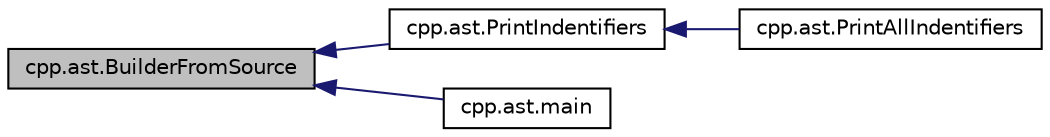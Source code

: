 digraph "cpp.ast.BuilderFromSource"
{
  edge [fontname="Helvetica",fontsize="10",labelfontname="Helvetica",labelfontsize="10"];
  node [fontname="Helvetica",fontsize="10",shape=record];
  rankdir="LR";
  Node1 [label="cpp.ast.BuilderFromSource",height=0.2,width=0.4,color="black", fillcolor="grey75", style="filled", fontcolor="black"];
  Node1 -> Node2 [dir="back",color="midnightblue",fontsize="10",style="solid",fontname="Helvetica"];
  Node2 [label="cpp.ast.PrintIndentifiers",height=0.2,width=0.4,color="black", fillcolor="white", style="filled",URL="$d2/d9c/namespacecpp_1_1ast.html#a6a793b93aff7779af7017d001ce3b226"];
  Node2 -> Node3 [dir="back",color="midnightblue",fontsize="10",style="solid",fontname="Helvetica"];
  Node3 [label="cpp.ast.PrintAllIndentifiers",height=0.2,width=0.4,color="black", fillcolor="white", style="filled",URL="$d2/d9c/namespacecpp_1_1ast.html#abc501124095357c1cf56eaf10e1df327"];
  Node1 -> Node4 [dir="back",color="midnightblue",fontsize="10",style="solid",fontname="Helvetica"];
  Node4 [label="cpp.ast.main",height=0.2,width=0.4,color="black", fillcolor="white", style="filled",URL="$d2/d9c/namespacecpp_1_1ast.html#acd29cc27c3bff13bf3e055575b8e958a"];
}
